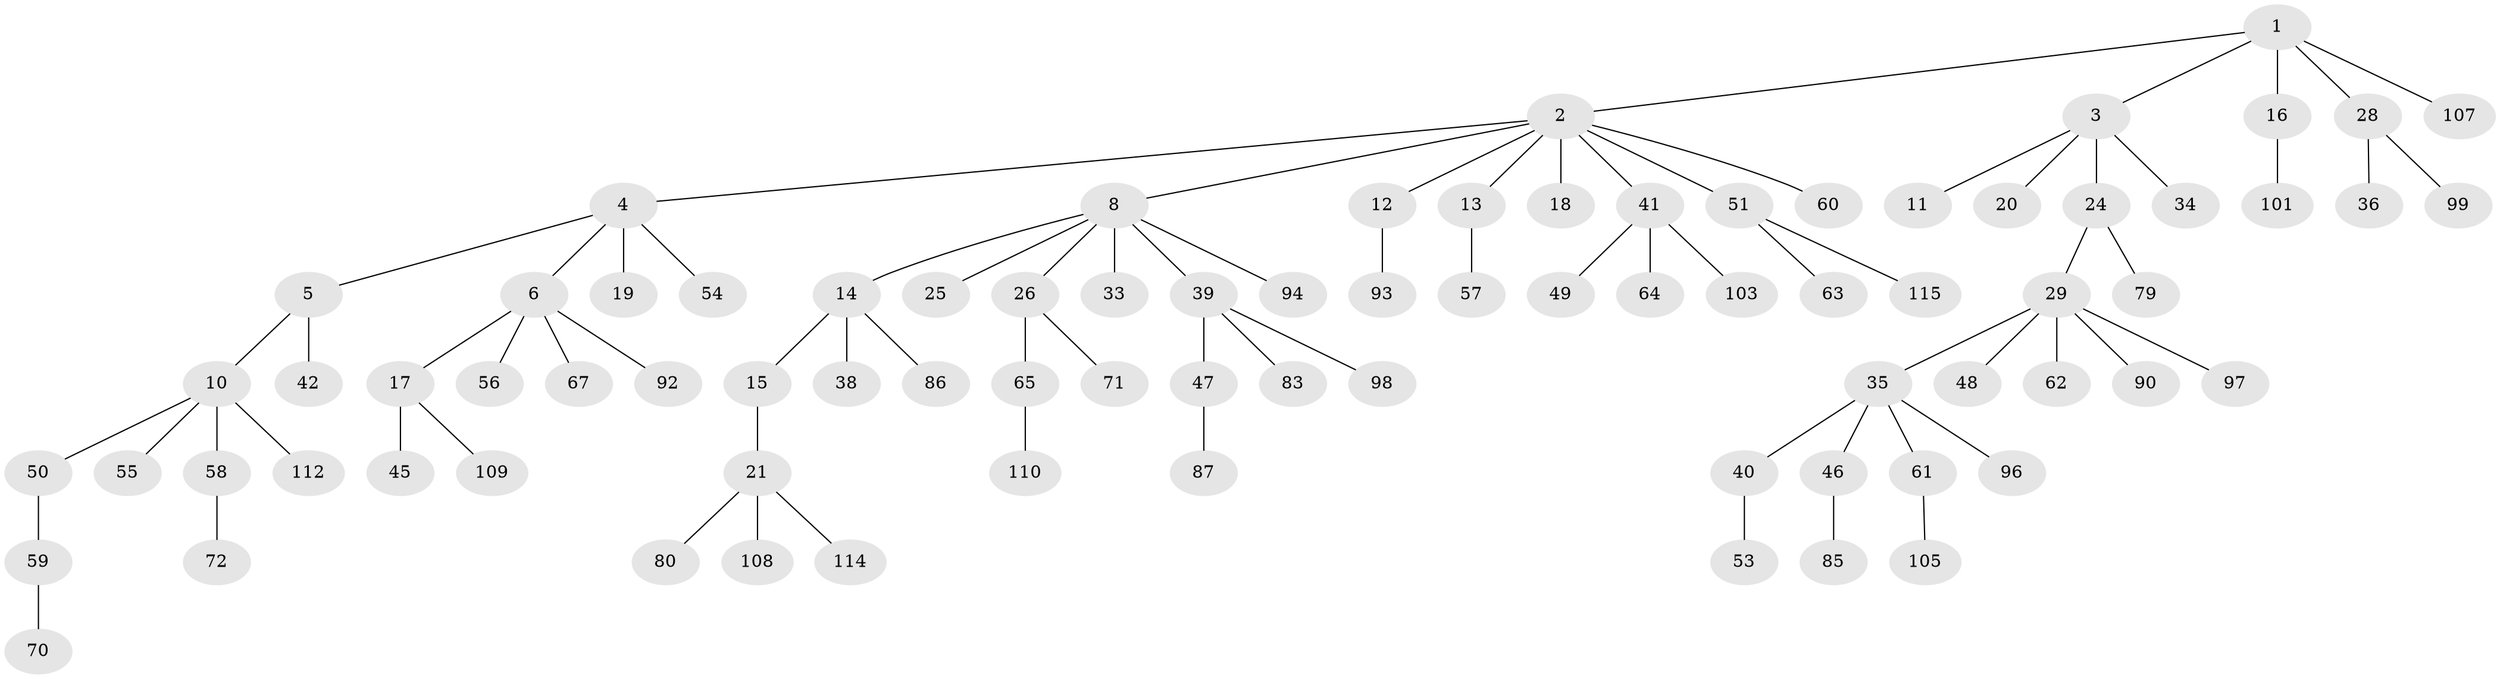 // Generated by graph-tools (version 1.1) at 2025/24/03/03/25 07:24:05]
// undirected, 81 vertices, 80 edges
graph export_dot {
graph [start="1"]
  node [color=gray90,style=filled];
  1 [super="+73"];
  2 [super="+7"];
  3 [super="+22"];
  4 [super="+104"];
  5 [super="+78"];
  6 [super="+31"];
  8 [super="+9"];
  10 [super="+27"];
  11;
  12 [super="+30"];
  13 [super="+74"];
  14 [super="+84"];
  15 [super="+23"];
  16 [super="+32"];
  17 [super="+43"];
  18;
  19;
  20;
  21 [super="+68"];
  24 [super="+106"];
  25;
  26;
  28 [super="+113"];
  29 [super="+75"];
  33;
  34 [super="+77"];
  35 [super="+37"];
  36;
  38;
  39 [super="+44"];
  40;
  41 [super="+81"];
  42 [super="+82"];
  45;
  46;
  47 [super="+100"];
  48 [super="+76"];
  49;
  50 [super="+89"];
  51 [super="+52"];
  53 [super="+66"];
  54;
  55 [super="+88"];
  56;
  57;
  58 [super="+95"];
  59 [super="+102"];
  60 [super="+69"];
  61 [super="+111"];
  62;
  63;
  64;
  65;
  67 [super="+91"];
  70;
  71;
  72;
  79;
  80;
  83;
  85;
  86;
  87;
  90;
  92;
  93;
  94;
  96;
  97;
  98;
  99;
  101;
  103;
  105;
  107;
  108;
  109;
  110;
  112;
  114;
  115;
  1 -- 2;
  1 -- 3;
  1 -- 16;
  1 -- 28;
  1 -- 107;
  2 -- 4;
  2 -- 8;
  2 -- 13;
  2 -- 18;
  2 -- 51;
  2 -- 41;
  2 -- 12;
  2 -- 60;
  3 -- 11;
  3 -- 20;
  3 -- 24;
  3 -- 34;
  4 -- 5;
  4 -- 6;
  4 -- 19;
  4 -- 54;
  5 -- 10;
  5 -- 42;
  6 -- 17;
  6 -- 56;
  6 -- 67;
  6 -- 92;
  8 -- 94;
  8 -- 33;
  8 -- 39;
  8 -- 25;
  8 -- 26;
  8 -- 14;
  10 -- 50;
  10 -- 55;
  10 -- 58;
  10 -- 112;
  12 -- 93;
  13 -- 57;
  14 -- 15;
  14 -- 38;
  14 -- 86;
  15 -- 21;
  16 -- 101;
  17 -- 45;
  17 -- 109;
  21 -- 108;
  21 -- 114;
  21 -- 80;
  24 -- 29;
  24 -- 79;
  26 -- 65;
  26 -- 71;
  28 -- 36;
  28 -- 99;
  29 -- 35;
  29 -- 48;
  29 -- 62;
  29 -- 97;
  29 -- 90;
  35 -- 61;
  35 -- 96;
  35 -- 40;
  35 -- 46;
  39 -- 47;
  39 -- 83;
  39 -- 98;
  40 -- 53;
  41 -- 49;
  41 -- 64;
  41 -- 103;
  46 -- 85;
  47 -- 87;
  50 -- 59;
  51 -- 115;
  51 -- 63;
  58 -- 72;
  59 -- 70;
  61 -- 105;
  65 -- 110;
}
